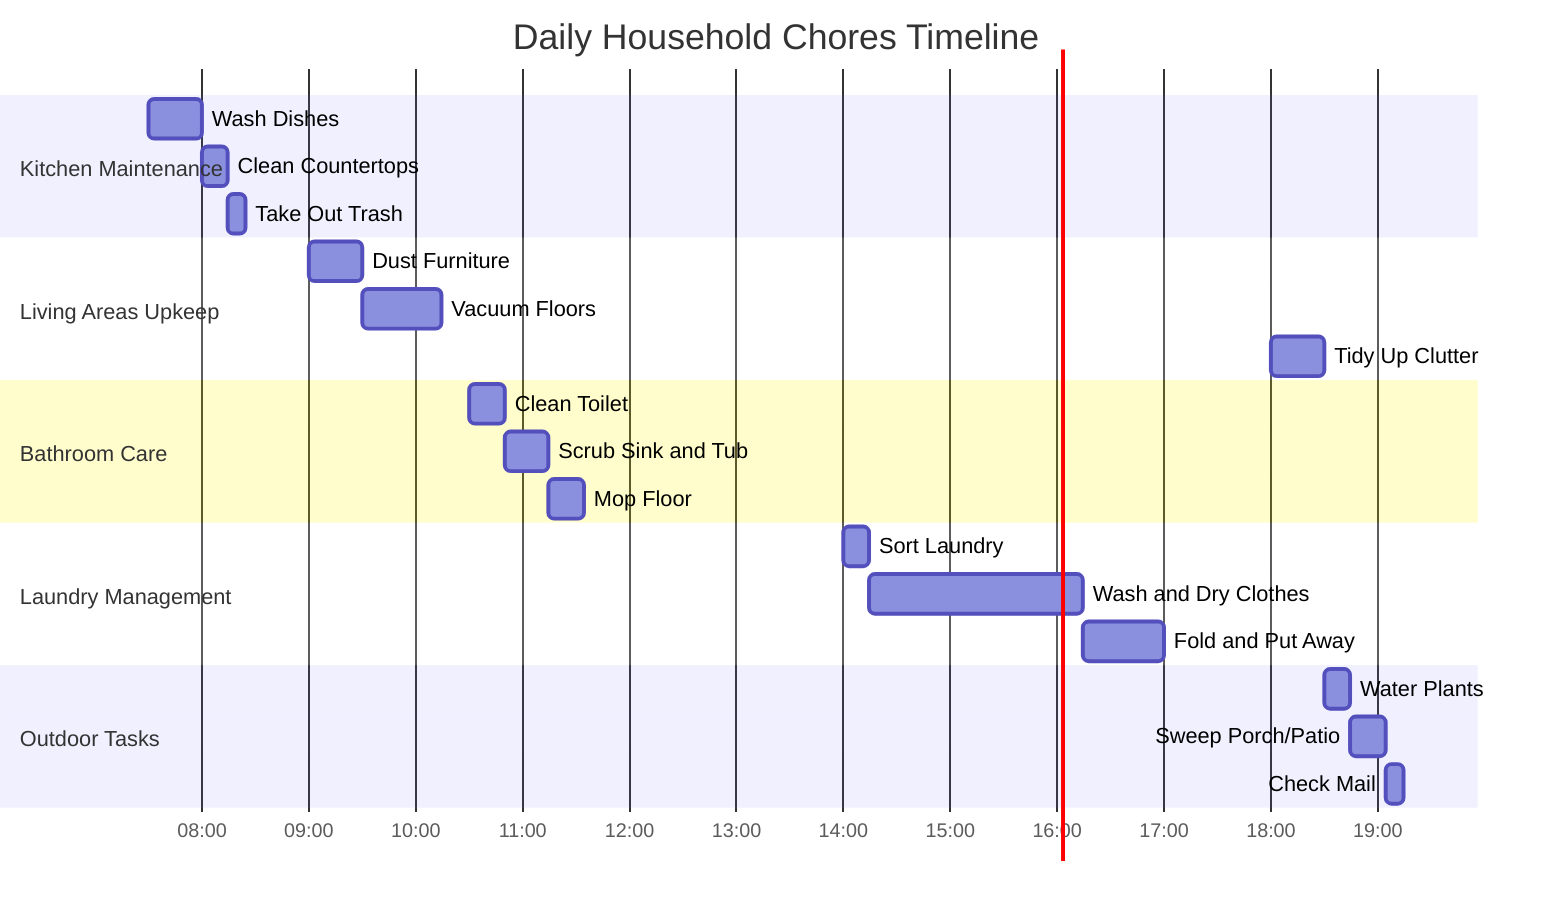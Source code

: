 gantt
    title Daily Household Chores Timeline
    dateFormat  HH:mm
    axisFormat %H:%M
    section Kitchen Maintenance
        Wash Dishes           :a1, 07:30, 30m
        Clean Countertops     :a2, 08:00, 15m
        Take Out Trash        :a3, 08:15, 10m
    section Living Areas Upkeep
        Dust Furniture        :b1, 09:00, 30m
        Vacuum Floors         :b2, 09:30, 45m
        Tidy Up Clutter       :b3, 18:00, 30m
    section Bathroom Care
        Clean Toilet          :c1, 10:30, 20m
        Scrub Sink and Tub    :c2, 10:50, 25m
        Mop Floor             :c3, 11:15, 20m
    section Laundry Management
        Sort Laundry          :d1, 14:00, 15m
        Wash and Dry Clothes  :d2, 14:15, 120m
        Fold and Put Away     :d3, 16:15, 45m
    section Outdoor Tasks
        Water Plants          :e1, 18:30, 15m
        Sweep Porch/Patio     :e2, 18:45, 20m
        Check Mail            :e3, 19:05, 10m